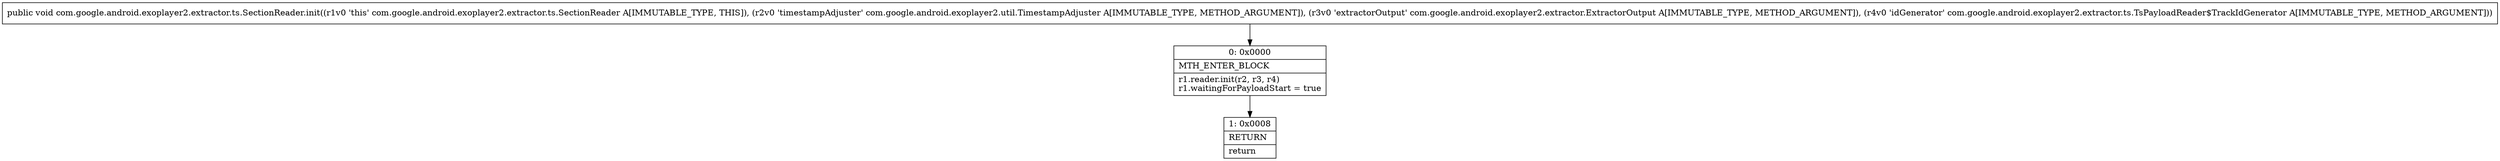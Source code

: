 digraph "CFG forcom.google.android.exoplayer2.extractor.ts.SectionReader.init(Lcom\/google\/android\/exoplayer2\/util\/TimestampAdjuster;Lcom\/google\/android\/exoplayer2\/extractor\/ExtractorOutput;Lcom\/google\/android\/exoplayer2\/extractor\/ts\/TsPayloadReader$TrackIdGenerator;)V" {
Node_0 [shape=record,label="{0\:\ 0x0000|MTH_ENTER_BLOCK\l|r1.reader.init(r2, r3, r4)\lr1.waitingForPayloadStart = true\l}"];
Node_1 [shape=record,label="{1\:\ 0x0008|RETURN\l|return\l}"];
MethodNode[shape=record,label="{public void com.google.android.exoplayer2.extractor.ts.SectionReader.init((r1v0 'this' com.google.android.exoplayer2.extractor.ts.SectionReader A[IMMUTABLE_TYPE, THIS]), (r2v0 'timestampAdjuster' com.google.android.exoplayer2.util.TimestampAdjuster A[IMMUTABLE_TYPE, METHOD_ARGUMENT]), (r3v0 'extractorOutput' com.google.android.exoplayer2.extractor.ExtractorOutput A[IMMUTABLE_TYPE, METHOD_ARGUMENT]), (r4v0 'idGenerator' com.google.android.exoplayer2.extractor.ts.TsPayloadReader$TrackIdGenerator A[IMMUTABLE_TYPE, METHOD_ARGUMENT])) }"];
MethodNode -> Node_0;
Node_0 -> Node_1;
}

